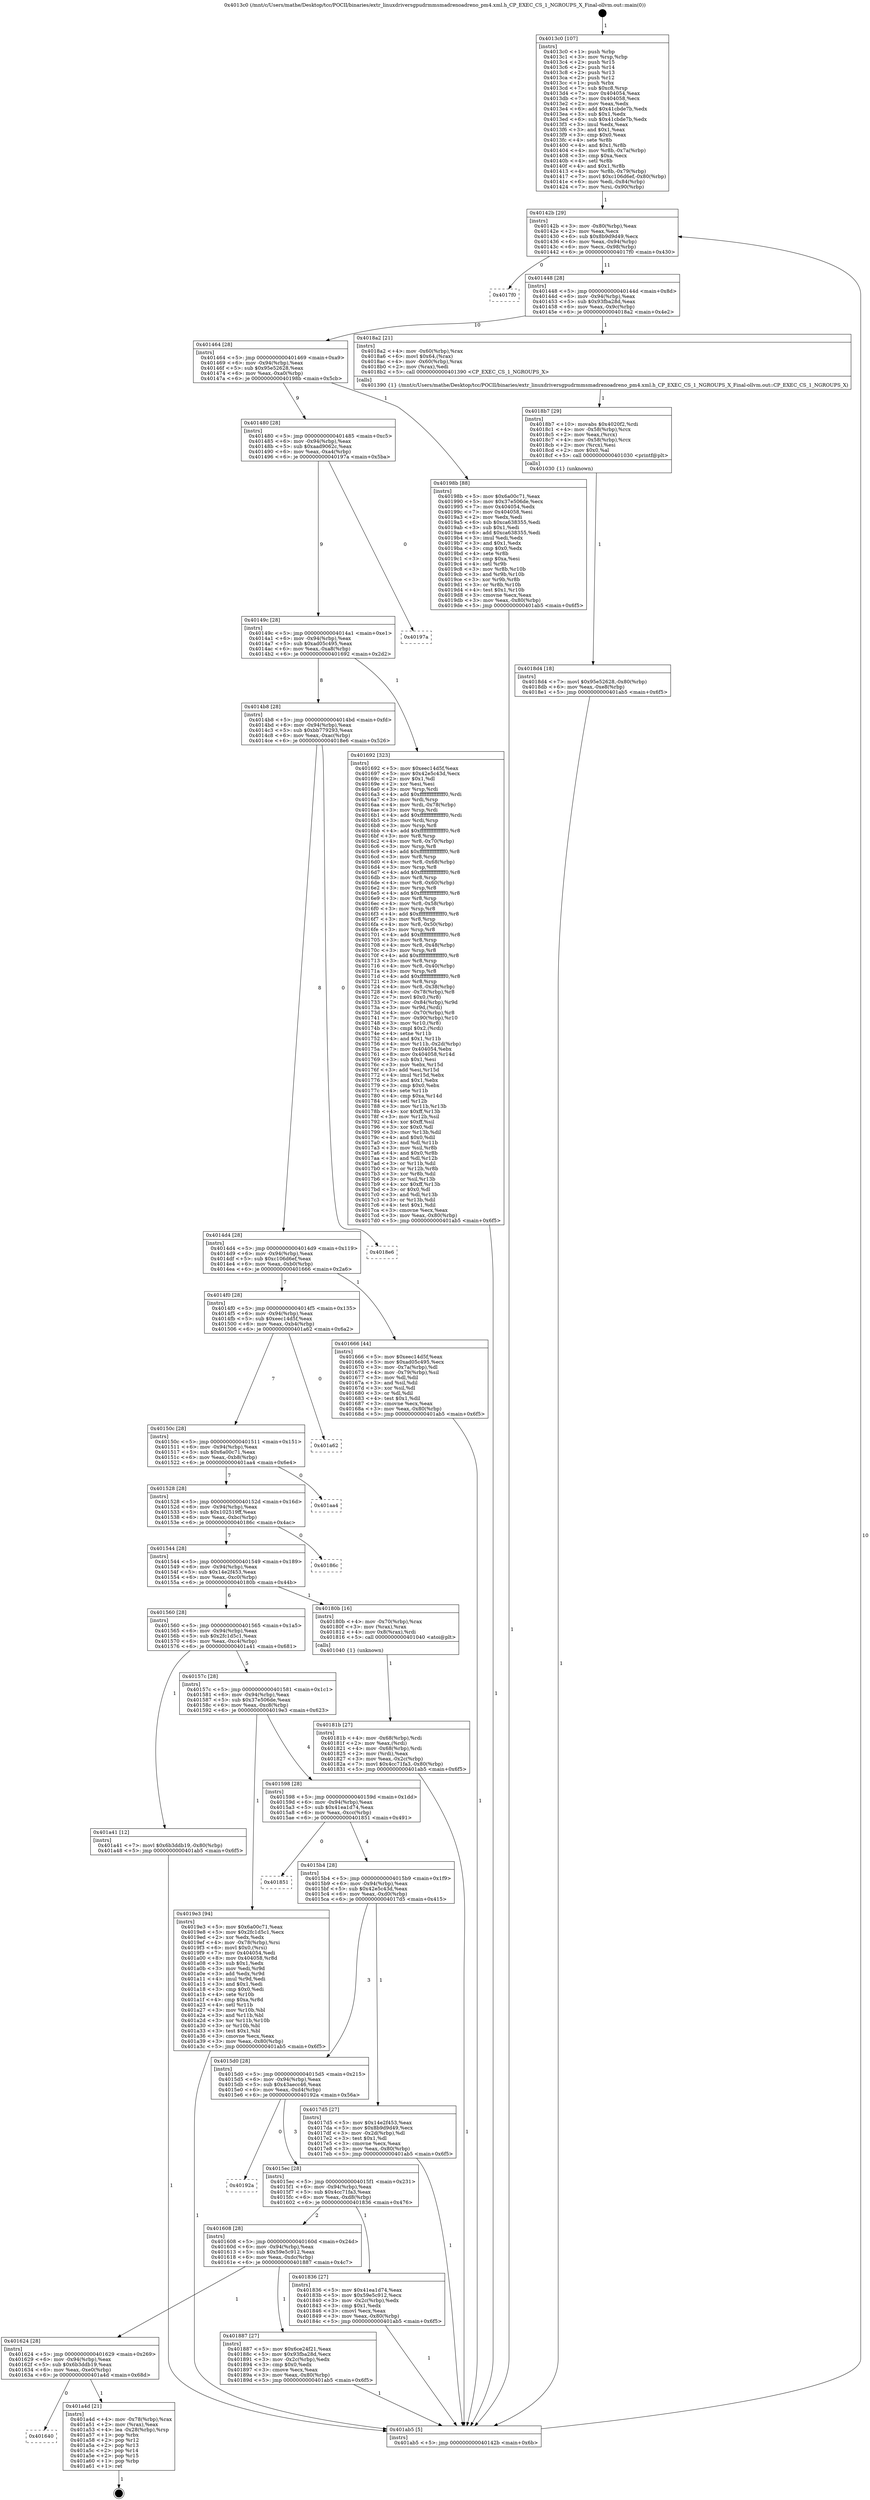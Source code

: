 digraph "0x4013c0" {
  label = "0x4013c0 (/mnt/c/Users/mathe/Desktop/tcc/POCII/binaries/extr_linuxdriversgpudrmmsmadrenoadreno_pm4.xml.h_CP_EXEC_CS_1_NGROUPS_X_Final-ollvm.out::main(0))"
  labelloc = "t"
  node[shape=record]

  Entry [label="",width=0.3,height=0.3,shape=circle,fillcolor=black,style=filled]
  "0x40142b" [label="{
     0x40142b [29]\l
     | [instrs]\l
     &nbsp;&nbsp;0x40142b \<+3\>: mov -0x80(%rbp),%eax\l
     &nbsp;&nbsp;0x40142e \<+2\>: mov %eax,%ecx\l
     &nbsp;&nbsp;0x401430 \<+6\>: sub $0x8b9d9d49,%ecx\l
     &nbsp;&nbsp;0x401436 \<+6\>: mov %eax,-0x94(%rbp)\l
     &nbsp;&nbsp;0x40143c \<+6\>: mov %ecx,-0x98(%rbp)\l
     &nbsp;&nbsp;0x401442 \<+6\>: je 00000000004017f0 \<main+0x430\>\l
  }"]
  "0x4017f0" [label="{
     0x4017f0\l
  }", style=dashed]
  "0x401448" [label="{
     0x401448 [28]\l
     | [instrs]\l
     &nbsp;&nbsp;0x401448 \<+5\>: jmp 000000000040144d \<main+0x8d\>\l
     &nbsp;&nbsp;0x40144d \<+6\>: mov -0x94(%rbp),%eax\l
     &nbsp;&nbsp;0x401453 \<+5\>: sub $0x93fba28d,%eax\l
     &nbsp;&nbsp;0x401458 \<+6\>: mov %eax,-0x9c(%rbp)\l
     &nbsp;&nbsp;0x40145e \<+6\>: je 00000000004018a2 \<main+0x4e2\>\l
  }"]
  Exit [label="",width=0.3,height=0.3,shape=circle,fillcolor=black,style=filled,peripheries=2]
  "0x4018a2" [label="{
     0x4018a2 [21]\l
     | [instrs]\l
     &nbsp;&nbsp;0x4018a2 \<+4\>: mov -0x60(%rbp),%rax\l
     &nbsp;&nbsp;0x4018a6 \<+6\>: movl $0x64,(%rax)\l
     &nbsp;&nbsp;0x4018ac \<+4\>: mov -0x60(%rbp),%rax\l
     &nbsp;&nbsp;0x4018b0 \<+2\>: mov (%rax),%edi\l
     &nbsp;&nbsp;0x4018b2 \<+5\>: call 0000000000401390 \<CP_EXEC_CS_1_NGROUPS_X\>\l
     | [calls]\l
     &nbsp;&nbsp;0x401390 \{1\} (/mnt/c/Users/mathe/Desktop/tcc/POCII/binaries/extr_linuxdriversgpudrmmsmadrenoadreno_pm4.xml.h_CP_EXEC_CS_1_NGROUPS_X_Final-ollvm.out::CP_EXEC_CS_1_NGROUPS_X)\l
  }"]
  "0x401464" [label="{
     0x401464 [28]\l
     | [instrs]\l
     &nbsp;&nbsp;0x401464 \<+5\>: jmp 0000000000401469 \<main+0xa9\>\l
     &nbsp;&nbsp;0x401469 \<+6\>: mov -0x94(%rbp),%eax\l
     &nbsp;&nbsp;0x40146f \<+5\>: sub $0x95e52628,%eax\l
     &nbsp;&nbsp;0x401474 \<+6\>: mov %eax,-0xa0(%rbp)\l
     &nbsp;&nbsp;0x40147a \<+6\>: je 000000000040198b \<main+0x5cb\>\l
  }"]
  "0x401640" [label="{
     0x401640\l
  }", style=dashed]
  "0x40198b" [label="{
     0x40198b [88]\l
     | [instrs]\l
     &nbsp;&nbsp;0x40198b \<+5\>: mov $0x6a00c71,%eax\l
     &nbsp;&nbsp;0x401990 \<+5\>: mov $0x37e506de,%ecx\l
     &nbsp;&nbsp;0x401995 \<+7\>: mov 0x404054,%edx\l
     &nbsp;&nbsp;0x40199c \<+7\>: mov 0x404058,%esi\l
     &nbsp;&nbsp;0x4019a3 \<+2\>: mov %edx,%edi\l
     &nbsp;&nbsp;0x4019a5 \<+6\>: sub $0xca638355,%edi\l
     &nbsp;&nbsp;0x4019ab \<+3\>: sub $0x1,%edi\l
     &nbsp;&nbsp;0x4019ae \<+6\>: add $0xca638355,%edi\l
     &nbsp;&nbsp;0x4019b4 \<+3\>: imul %edi,%edx\l
     &nbsp;&nbsp;0x4019b7 \<+3\>: and $0x1,%edx\l
     &nbsp;&nbsp;0x4019ba \<+3\>: cmp $0x0,%edx\l
     &nbsp;&nbsp;0x4019bd \<+4\>: sete %r8b\l
     &nbsp;&nbsp;0x4019c1 \<+3\>: cmp $0xa,%esi\l
     &nbsp;&nbsp;0x4019c4 \<+4\>: setl %r9b\l
     &nbsp;&nbsp;0x4019c8 \<+3\>: mov %r8b,%r10b\l
     &nbsp;&nbsp;0x4019cb \<+3\>: and %r9b,%r10b\l
     &nbsp;&nbsp;0x4019ce \<+3\>: xor %r9b,%r8b\l
     &nbsp;&nbsp;0x4019d1 \<+3\>: or %r8b,%r10b\l
     &nbsp;&nbsp;0x4019d4 \<+4\>: test $0x1,%r10b\l
     &nbsp;&nbsp;0x4019d8 \<+3\>: cmovne %ecx,%eax\l
     &nbsp;&nbsp;0x4019db \<+3\>: mov %eax,-0x80(%rbp)\l
     &nbsp;&nbsp;0x4019de \<+5\>: jmp 0000000000401ab5 \<main+0x6f5\>\l
  }"]
  "0x401480" [label="{
     0x401480 [28]\l
     | [instrs]\l
     &nbsp;&nbsp;0x401480 \<+5\>: jmp 0000000000401485 \<main+0xc5\>\l
     &nbsp;&nbsp;0x401485 \<+6\>: mov -0x94(%rbp),%eax\l
     &nbsp;&nbsp;0x40148b \<+5\>: sub $0xaad9062c,%eax\l
     &nbsp;&nbsp;0x401490 \<+6\>: mov %eax,-0xa4(%rbp)\l
     &nbsp;&nbsp;0x401496 \<+6\>: je 000000000040197a \<main+0x5ba\>\l
  }"]
  "0x401a4d" [label="{
     0x401a4d [21]\l
     | [instrs]\l
     &nbsp;&nbsp;0x401a4d \<+4\>: mov -0x78(%rbp),%rax\l
     &nbsp;&nbsp;0x401a51 \<+2\>: mov (%rax),%eax\l
     &nbsp;&nbsp;0x401a53 \<+4\>: lea -0x28(%rbp),%rsp\l
     &nbsp;&nbsp;0x401a57 \<+1\>: pop %rbx\l
     &nbsp;&nbsp;0x401a58 \<+2\>: pop %r12\l
     &nbsp;&nbsp;0x401a5a \<+2\>: pop %r13\l
     &nbsp;&nbsp;0x401a5c \<+2\>: pop %r14\l
     &nbsp;&nbsp;0x401a5e \<+2\>: pop %r15\l
     &nbsp;&nbsp;0x401a60 \<+1\>: pop %rbp\l
     &nbsp;&nbsp;0x401a61 \<+1\>: ret\l
  }"]
  "0x40197a" [label="{
     0x40197a\l
  }", style=dashed]
  "0x40149c" [label="{
     0x40149c [28]\l
     | [instrs]\l
     &nbsp;&nbsp;0x40149c \<+5\>: jmp 00000000004014a1 \<main+0xe1\>\l
     &nbsp;&nbsp;0x4014a1 \<+6\>: mov -0x94(%rbp),%eax\l
     &nbsp;&nbsp;0x4014a7 \<+5\>: sub $0xad05c495,%eax\l
     &nbsp;&nbsp;0x4014ac \<+6\>: mov %eax,-0xa8(%rbp)\l
     &nbsp;&nbsp;0x4014b2 \<+6\>: je 0000000000401692 \<main+0x2d2\>\l
  }"]
  "0x4018d4" [label="{
     0x4018d4 [18]\l
     | [instrs]\l
     &nbsp;&nbsp;0x4018d4 \<+7\>: movl $0x95e52628,-0x80(%rbp)\l
     &nbsp;&nbsp;0x4018db \<+6\>: mov %eax,-0xe8(%rbp)\l
     &nbsp;&nbsp;0x4018e1 \<+5\>: jmp 0000000000401ab5 \<main+0x6f5\>\l
  }"]
  "0x401692" [label="{
     0x401692 [323]\l
     | [instrs]\l
     &nbsp;&nbsp;0x401692 \<+5\>: mov $0xeec14d5f,%eax\l
     &nbsp;&nbsp;0x401697 \<+5\>: mov $0x42e5c43d,%ecx\l
     &nbsp;&nbsp;0x40169c \<+2\>: mov $0x1,%dl\l
     &nbsp;&nbsp;0x40169e \<+2\>: xor %esi,%esi\l
     &nbsp;&nbsp;0x4016a0 \<+3\>: mov %rsp,%rdi\l
     &nbsp;&nbsp;0x4016a3 \<+4\>: add $0xfffffffffffffff0,%rdi\l
     &nbsp;&nbsp;0x4016a7 \<+3\>: mov %rdi,%rsp\l
     &nbsp;&nbsp;0x4016aa \<+4\>: mov %rdi,-0x78(%rbp)\l
     &nbsp;&nbsp;0x4016ae \<+3\>: mov %rsp,%rdi\l
     &nbsp;&nbsp;0x4016b1 \<+4\>: add $0xfffffffffffffff0,%rdi\l
     &nbsp;&nbsp;0x4016b5 \<+3\>: mov %rdi,%rsp\l
     &nbsp;&nbsp;0x4016b8 \<+3\>: mov %rsp,%r8\l
     &nbsp;&nbsp;0x4016bb \<+4\>: add $0xfffffffffffffff0,%r8\l
     &nbsp;&nbsp;0x4016bf \<+3\>: mov %r8,%rsp\l
     &nbsp;&nbsp;0x4016c2 \<+4\>: mov %r8,-0x70(%rbp)\l
     &nbsp;&nbsp;0x4016c6 \<+3\>: mov %rsp,%r8\l
     &nbsp;&nbsp;0x4016c9 \<+4\>: add $0xfffffffffffffff0,%r8\l
     &nbsp;&nbsp;0x4016cd \<+3\>: mov %r8,%rsp\l
     &nbsp;&nbsp;0x4016d0 \<+4\>: mov %r8,-0x68(%rbp)\l
     &nbsp;&nbsp;0x4016d4 \<+3\>: mov %rsp,%r8\l
     &nbsp;&nbsp;0x4016d7 \<+4\>: add $0xfffffffffffffff0,%r8\l
     &nbsp;&nbsp;0x4016db \<+3\>: mov %r8,%rsp\l
     &nbsp;&nbsp;0x4016de \<+4\>: mov %r8,-0x60(%rbp)\l
     &nbsp;&nbsp;0x4016e2 \<+3\>: mov %rsp,%r8\l
     &nbsp;&nbsp;0x4016e5 \<+4\>: add $0xfffffffffffffff0,%r8\l
     &nbsp;&nbsp;0x4016e9 \<+3\>: mov %r8,%rsp\l
     &nbsp;&nbsp;0x4016ec \<+4\>: mov %r8,-0x58(%rbp)\l
     &nbsp;&nbsp;0x4016f0 \<+3\>: mov %rsp,%r8\l
     &nbsp;&nbsp;0x4016f3 \<+4\>: add $0xfffffffffffffff0,%r8\l
     &nbsp;&nbsp;0x4016f7 \<+3\>: mov %r8,%rsp\l
     &nbsp;&nbsp;0x4016fa \<+4\>: mov %r8,-0x50(%rbp)\l
     &nbsp;&nbsp;0x4016fe \<+3\>: mov %rsp,%r8\l
     &nbsp;&nbsp;0x401701 \<+4\>: add $0xfffffffffffffff0,%r8\l
     &nbsp;&nbsp;0x401705 \<+3\>: mov %r8,%rsp\l
     &nbsp;&nbsp;0x401708 \<+4\>: mov %r8,-0x48(%rbp)\l
     &nbsp;&nbsp;0x40170c \<+3\>: mov %rsp,%r8\l
     &nbsp;&nbsp;0x40170f \<+4\>: add $0xfffffffffffffff0,%r8\l
     &nbsp;&nbsp;0x401713 \<+3\>: mov %r8,%rsp\l
     &nbsp;&nbsp;0x401716 \<+4\>: mov %r8,-0x40(%rbp)\l
     &nbsp;&nbsp;0x40171a \<+3\>: mov %rsp,%r8\l
     &nbsp;&nbsp;0x40171d \<+4\>: add $0xfffffffffffffff0,%r8\l
     &nbsp;&nbsp;0x401721 \<+3\>: mov %r8,%rsp\l
     &nbsp;&nbsp;0x401724 \<+4\>: mov %r8,-0x38(%rbp)\l
     &nbsp;&nbsp;0x401728 \<+4\>: mov -0x78(%rbp),%r8\l
     &nbsp;&nbsp;0x40172c \<+7\>: movl $0x0,(%r8)\l
     &nbsp;&nbsp;0x401733 \<+7\>: mov -0x84(%rbp),%r9d\l
     &nbsp;&nbsp;0x40173a \<+3\>: mov %r9d,(%rdi)\l
     &nbsp;&nbsp;0x40173d \<+4\>: mov -0x70(%rbp),%r8\l
     &nbsp;&nbsp;0x401741 \<+7\>: mov -0x90(%rbp),%r10\l
     &nbsp;&nbsp;0x401748 \<+3\>: mov %r10,(%r8)\l
     &nbsp;&nbsp;0x40174b \<+3\>: cmpl $0x2,(%rdi)\l
     &nbsp;&nbsp;0x40174e \<+4\>: setne %r11b\l
     &nbsp;&nbsp;0x401752 \<+4\>: and $0x1,%r11b\l
     &nbsp;&nbsp;0x401756 \<+4\>: mov %r11b,-0x2d(%rbp)\l
     &nbsp;&nbsp;0x40175a \<+7\>: mov 0x404054,%ebx\l
     &nbsp;&nbsp;0x401761 \<+8\>: mov 0x404058,%r14d\l
     &nbsp;&nbsp;0x401769 \<+3\>: sub $0x1,%esi\l
     &nbsp;&nbsp;0x40176c \<+3\>: mov %ebx,%r15d\l
     &nbsp;&nbsp;0x40176f \<+3\>: add %esi,%r15d\l
     &nbsp;&nbsp;0x401772 \<+4\>: imul %r15d,%ebx\l
     &nbsp;&nbsp;0x401776 \<+3\>: and $0x1,%ebx\l
     &nbsp;&nbsp;0x401779 \<+3\>: cmp $0x0,%ebx\l
     &nbsp;&nbsp;0x40177c \<+4\>: sete %r11b\l
     &nbsp;&nbsp;0x401780 \<+4\>: cmp $0xa,%r14d\l
     &nbsp;&nbsp;0x401784 \<+4\>: setl %r12b\l
     &nbsp;&nbsp;0x401788 \<+3\>: mov %r11b,%r13b\l
     &nbsp;&nbsp;0x40178b \<+4\>: xor $0xff,%r13b\l
     &nbsp;&nbsp;0x40178f \<+3\>: mov %r12b,%sil\l
     &nbsp;&nbsp;0x401792 \<+4\>: xor $0xff,%sil\l
     &nbsp;&nbsp;0x401796 \<+3\>: xor $0x0,%dl\l
     &nbsp;&nbsp;0x401799 \<+3\>: mov %r13b,%dil\l
     &nbsp;&nbsp;0x40179c \<+4\>: and $0x0,%dil\l
     &nbsp;&nbsp;0x4017a0 \<+3\>: and %dl,%r11b\l
     &nbsp;&nbsp;0x4017a3 \<+3\>: mov %sil,%r8b\l
     &nbsp;&nbsp;0x4017a6 \<+4\>: and $0x0,%r8b\l
     &nbsp;&nbsp;0x4017aa \<+3\>: and %dl,%r12b\l
     &nbsp;&nbsp;0x4017ad \<+3\>: or %r11b,%dil\l
     &nbsp;&nbsp;0x4017b0 \<+3\>: or %r12b,%r8b\l
     &nbsp;&nbsp;0x4017b3 \<+3\>: xor %r8b,%dil\l
     &nbsp;&nbsp;0x4017b6 \<+3\>: or %sil,%r13b\l
     &nbsp;&nbsp;0x4017b9 \<+4\>: xor $0xff,%r13b\l
     &nbsp;&nbsp;0x4017bd \<+3\>: or $0x0,%dl\l
     &nbsp;&nbsp;0x4017c0 \<+3\>: and %dl,%r13b\l
     &nbsp;&nbsp;0x4017c3 \<+3\>: or %r13b,%dil\l
     &nbsp;&nbsp;0x4017c6 \<+4\>: test $0x1,%dil\l
     &nbsp;&nbsp;0x4017ca \<+3\>: cmovne %ecx,%eax\l
     &nbsp;&nbsp;0x4017cd \<+3\>: mov %eax,-0x80(%rbp)\l
     &nbsp;&nbsp;0x4017d0 \<+5\>: jmp 0000000000401ab5 \<main+0x6f5\>\l
  }"]
  "0x4014b8" [label="{
     0x4014b8 [28]\l
     | [instrs]\l
     &nbsp;&nbsp;0x4014b8 \<+5\>: jmp 00000000004014bd \<main+0xfd\>\l
     &nbsp;&nbsp;0x4014bd \<+6\>: mov -0x94(%rbp),%eax\l
     &nbsp;&nbsp;0x4014c3 \<+5\>: sub $0xbb779293,%eax\l
     &nbsp;&nbsp;0x4014c8 \<+6\>: mov %eax,-0xac(%rbp)\l
     &nbsp;&nbsp;0x4014ce \<+6\>: je 00000000004018e6 \<main+0x526\>\l
  }"]
  "0x4018b7" [label="{
     0x4018b7 [29]\l
     | [instrs]\l
     &nbsp;&nbsp;0x4018b7 \<+10\>: movabs $0x4020f2,%rdi\l
     &nbsp;&nbsp;0x4018c1 \<+4\>: mov -0x58(%rbp),%rcx\l
     &nbsp;&nbsp;0x4018c5 \<+2\>: mov %eax,(%rcx)\l
     &nbsp;&nbsp;0x4018c7 \<+4\>: mov -0x58(%rbp),%rcx\l
     &nbsp;&nbsp;0x4018cb \<+2\>: mov (%rcx),%esi\l
     &nbsp;&nbsp;0x4018cd \<+2\>: mov $0x0,%al\l
     &nbsp;&nbsp;0x4018cf \<+5\>: call 0000000000401030 \<printf@plt\>\l
     | [calls]\l
     &nbsp;&nbsp;0x401030 \{1\} (unknown)\l
  }"]
  "0x4018e6" [label="{
     0x4018e6\l
  }", style=dashed]
  "0x4014d4" [label="{
     0x4014d4 [28]\l
     | [instrs]\l
     &nbsp;&nbsp;0x4014d4 \<+5\>: jmp 00000000004014d9 \<main+0x119\>\l
     &nbsp;&nbsp;0x4014d9 \<+6\>: mov -0x94(%rbp),%eax\l
     &nbsp;&nbsp;0x4014df \<+5\>: sub $0xc106d6ef,%eax\l
     &nbsp;&nbsp;0x4014e4 \<+6\>: mov %eax,-0xb0(%rbp)\l
     &nbsp;&nbsp;0x4014ea \<+6\>: je 0000000000401666 \<main+0x2a6\>\l
  }"]
  "0x401624" [label="{
     0x401624 [28]\l
     | [instrs]\l
     &nbsp;&nbsp;0x401624 \<+5\>: jmp 0000000000401629 \<main+0x269\>\l
     &nbsp;&nbsp;0x401629 \<+6\>: mov -0x94(%rbp),%eax\l
     &nbsp;&nbsp;0x40162f \<+5\>: sub $0x6b3ddb19,%eax\l
     &nbsp;&nbsp;0x401634 \<+6\>: mov %eax,-0xe0(%rbp)\l
     &nbsp;&nbsp;0x40163a \<+6\>: je 0000000000401a4d \<main+0x68d\>\l
  }"]
  "0x401666" [label="{
     0x401666 [44]\l
     | [instrs]\l
     &nbsp;&nbsp;0x401666 \<+5\>: mov $0xeec14d5f,%eax\l
     &nbsp;&nbsp;0x40166b \<+5\>: mov $0xad05c495,%ecx\l
     &nbsp;&nbsp;0x401670 \<+3\>: mov -0x7a(%rbp),%dl\l
     &nbsp;&nbsp;0x401673 \<+4\>: mov -0x79(%rbp),%sil\l
     &nbsp;&nbsp;0x401677 \<+3\>: mov %dl,%dil\l
     &nbsp;&nbsp;0x40167a \<+3\>: and %sil,%dil\l
     &nbsp;&nbsp;0x40167d \<+3\>: xor %sil,%dl\l
     &nbsp;&nbsp;0x401680 \<+3\>: or %dl,%dil\l
     &nbsp;&nbsp;0x401683 \<+4\>: test $0x1,%dil\l
     &nbsp;&nbsp;0x401687 \<+3\>: cmovne %ecx,%eax\l
     &nbsp;&nbsp;0x40168a \<+3\>: mov %eax,-0x80(%rbp)\l
     &nbsp;&nbsp;0x40168d \<+5\>: jmp 0000000000401ab5 \<main+0x6f5\>\l
  }"]
  "0x4014f0" [label="{
     0x4014f0 [28]\l
     | [instrs]\l
     &nbsp;&nbsp;0x4014f0 \<+5\>: jmp 00000000004014f5 \<main+0x135\>\l
     &nbsp;&nbsp;0x4014f5 \<+6\>: mov -0x94(%rbp),%eax\l
     &nbsp;&nbsp;0x4014fb \<+5\>: sub $0xeec14d5f,%eax\l
     &nbsp;&nbsp;0x401500 \<+6\>: mov %eax,-0xb4(%rbp)\l
     &nbsp;&nbsp;0x401506 \<+6\>: je 0000000000401a62 \<main+0x6a2\>\l
  }"]
  "0x401ab5" [label="{
     0x401ab5 [5]\l
     | [instrs]\l
     &nbsp;&nbsp;0x401ab5 \<+5\>: jmp 000000000040142b \<main+0x6b\>\l
  }"]
  "0x4013c0" [label="{
     0x4013c0 [107]\l
     | [instrs]\l
     &nbsp;&nbsp;0x4013c0 \<+1\>: push %rbp\l
     &nbsp;&nbsp;0x4013c1 \<+3\>: mov %rsp,%rbp\l
     &nbsp;&nbsp;0x4013c4 \<+2\>: push %r15\l
     &nbsp;&nbsp;0x4013c6 \<+2\>: push %r14\l
     &nbsp;&nbsp;0x4013c8 \<+2\>: push %r13\l
     &nbsp;&nbsp;0x4013ca \<+2\>: push %r12\l
     &nbsp;&nbsp;0x4013cc \<+1\>: push %rbx\l
     &nbsp;&nbsp;0x4013cd \<+7\>: sub $0xc8,%rsp\l
     &nbsp;&nbsp;0x4013d4 \<+7\>: mov 0x404054,%eax\l
     &nbsp;&nbsp;0x4013db \<+7\>: mov 0x404058,%ecx\l
     &nbsp;&nbsp;0x4013e2 \<+2\>: mov %eax,%edx\l
     &nbsp;&nbsp;0x4013e4 \<+6\>: add $0x41cbde7b,%edx\l
     &nbsp;&nbsp;0x4013ea \<+3\>: sub $0x1,%edx\l
     &nbsp;&nbsp;0x4013ed \<+6\>: sub $0x41cbde7b,%edx\l
     &nbsp;&nbsp;0x4013f3 \<+3\>: imul %edx,%eax\l
     &nbsp;&nbsp;0x4013f6 \<+3\>: and $0x1,%eax\l
     &nbsp;&nbsp;0x4013f9 \<+3\>: cmp $0x0,%eax\l
     &nbsp;&nbsp;0x4013fc \<+4\>: sete %r8b\l
     &nbsp;&nbsp;0x401400 \<+4\>: and $0x1,%r8b\l
     &nbsp;&nbsp;0x401404 \<+4\>: mov %r8b,-0x7a(%rbp)\l
     &nbsp;&nbsp;0x401408 \<+3\>: cmp $0xa,%ecx\l
     &nbsp;&nbsp;0x40140b \<+4\>: setl %r8b\l
     &nbsp;&nbsp;0x40140f \<+4\>: and $0x1,%r8b\l
     &nbsp;&nbsp;0x401413 \<+4\>: mov %r8b,-0x79(%rbp)\l
     &nbsp;&nbsp;0x401417 \<+7\>: movl $0xc106d6ef,-0x80(%rbp)\l
     &nbsp;&nbsp;0x40141e \<+6\>: mov %edi,-0x84(%rbp)\l
     &nbsp;&nbsp;0x401424 \<+7\>: mov %rsi,-0x90(%rbp)\l
  }"]
  "0x401887" [label="{
     0x401887 [27]\l
     | [instrs]\l
     &nbsp;&nbsp;0x401887 \<+5\>: mov $0x6ce24f21,%eax\l
     &nbsp;&nbsp;0x40188c \<+5\>: mov $0x93fba28d,%ecx\l
     &nbsp;&nbsp;0x401891 \<+3\>: mov -0x2c(%rbp),%edx\l
     &nbsp;&nbsp;0x401894 \<+3\>: cmp $0x0,%edx\l
     &nbsp;&nbsp;0x401897 \<+3\>: cmove %ecx,%eax\l
     &nbsp;&nbsp;0x40189a \<+3\>: mov %eax,-0x80(%rbp)\l
     &nbsp;&nbsp;0x40189d \<+5\>: jmp 0000000000401ab5 \<main+0x6f5\>\l
  }"]
  "0x401608" [label="{
     0x401608 [28]\l
     | [instrs]\l
     &nbsp;&nbsp;0x401608 \<+5\>: jmp 000000000040160d \<main+0x24d\>\l
     &nbsp;&nbsp;0x40160d \<+6\>: mov -0x94(%rbp),%eax\l
     &nbsp;&nbsp;0x401613 \<+5\>: sub $0x59e5c912,%eax\l
     &nbsp;&nbsp;0x401618 \<+6\>: mov %eax,-0xdc(%rbp)\l
     &nbsp;&nbsp;0x40161e \<+6\>: je 0000000000401887 \<main+0x4c7\>\l
  }"]
  "0x401a62" [label="{
     0x401a62\l
  }", style=dashed]
  "0x40150c" [label="{
     0x40150c [28]\l
     | [instrs]\l
     &nbsp;&nbsp;0x40150c \<+5\>: jmp 0000000000401511 \<main+0x151\>\l
     &nbsp;&nbsp;0x401511 \<+6\>: mov -0x94(%rbp),%eax\l
     &nbsp;&nbsp;0x401517 \<+5\>: sub $0x6a00c71,%eax\l
     &nbsp;&nbsp;0x40151c \<+6\>: mov %eax,-0xb8(%rbp)\l
     &nbsp;&nbsp;0x401522 \<+6\>: je 0000000000401aa4 \<main+0x6e4\>\l
  }"]
  "0x401836" [label="{
     0x401836 [27]\l
     | [instrs]\l
     &nbsp;&nbsp;0x401836 \<+5\>: mov $0x41ea1d74,%eax\l
     &nbsp;&nbsp;0x40183b \<+5\>: mov $0x59e5c912,%ecx\l
     &nbsp;&nbsp;0x401840 \<+3\>: mov -0x2c(%rbp),%edx\l
     &nbsp;&nbsp;0x401843 \<+3\>: cmp $0x1,%edx\l
     &nbsp;&nbsp;0x401846 \<+3\>: cmovl %ecx,%eax\l
     &nbsp;&nbsp;0x401849 \<+3\>: mov %eax,-0x80(%rbp)\l
     &nbsp;&nbsp;0x40184c \<+5\>: jmp 0000000000401ab5 \<main+0x6f5\>\l
  }"]
  "0x401aa4" [label="{
     0x401aa4\l
  }", style=dashed]
  "0x401528" [label="{
     0x401528 [28]\l
     | [instrs]\l
     &nbsp;&nbsp;0x401528 \<+5\>: jmp 000000000040152d \<main+0x16d\>\l
     &nbsp;&nbsp;0x40152d \<+6\>: mov -0x94(%rbp),%eax\l
     &nbsp;&nbsp;0x401533 \<+5\>: sub $0x102519ff,%eax\l
     &nbsp;&nbsp;0x401538 \<+6\>: mov %eax,-0xbc(%rbp)\l
     &nbsp;&nbsp;0x40153e \<+6\>: je 000000000040186c \<main+0x4ac\>\l
  }"]
  "0x4015ec" [label="{
     0x4015ec [28]\l
     | [instrs]\l
     &nbsp;&nbsp;0x4015ec \<+5\>: jmp 00000000004015f1 \<main+0x231\>\l
     &nbsp;&nbsp;0x4015f1 \<+6\>: mov -0x94(%rbp),%eax\l
     &nbsp;&nbsp;0x4015f7 \<+5\>: sub $0x4cc71fa3,%eax\l
     &nbsp;&nbsp;0x4015fc \<+6\>: mov %eax,-0xd8(%rbp)\l
     &nbsp;&nbsp;0x401602 \<+6\>: je 0000000000401836 \<main+0x476\>\l
  }"]
  "0x40186c" [label="{
     0x40186c\l
  }", style=dashed]
  "0x401544" [label="{
     0x401544 [28]\l
     | [instrs]\l
     &nbsp;&nbsp;0x401544 \<+5\>: jmp 0000000000401549 \<main+0x189\>\l
     &nbsp;&nbsp;0x401549 \<+6\>: mov -0x94(%rbp),%eax\l
     &nbsp;&nbsp;0x40154f \<+5\>: sub $0x14e2f453,%eax\l
     &nbsp;&nbsp;0x401554 \<+6\>: mov %eax,-0xc0(%rbp)\l
     &nbsp;&nbsp;0x40155a \<+6\>: je 000000000040180b \<main+0x44b\>\l
  }"]
  "0x40192a" [label="{
     0x40192a\l
  }", style=dashed]
  "0x40180b" [label="{
     0x40180b [16]\l
     | [instrs]\l
     &nbsp;&nbsp;0x40180b \<+4\>: mov -0x70(%rbp),%rax\l
     &nbsp;&nbsp;0x40180f \<+3\>: mov (%rax),%rax\l
     &nbsp;&nbsp;0x401812 \<+4\>: mov 0x8(%rax),%rdi\l
     &nbsp;&nbsp;0x401816 \<+5\>: call 0000000000401040 \<atoi@plt\>\l
     | [calls]\l
     &nbsp;&nbsp;0x401040 \{1\} (unknown)\l
  }"]
  "0x401560" [label="{
     0x401560 [28]\l
     | [instrs]\l
     &nbsp;&nbsp;0x401560 \<+5\>: jmp 0000000000401565 \<main+0x1a5\>\l
     &nbsp;&nbsp;0x401565 \<+6\>: mov -0x94(%rbp),%eax\l
     &nbsp;&nbsp;0x40156b \<+5\>: sub $0x2fc1d5c1,%eax\l
     &nbsp;&nbsp;0x401570 \<+6\>: mov %eax,-0xc4(%rbp)\l
     &nbsp;&nbsp;0x401576 \<+6\>: je 0000000000401a41 \<main+0x681\>\l
  }"]
  "0x40181b" [label="{
     0x40181b [27]\l
     | [instrs]\l
     &nbsp;&nbsp;0x40181b \<+4\>: mov -0x68(%rbp),%rdi\l
     &nbsp;&nbsp;0x40181f \<+2\>: mov %eax,(%rdi)\l
     &nbsp;&nbsp;0x401821 \<+4\>: mov -0x68(%rbp),%rdi\l
     &nbsp;&nbsp;0x401825 \<+2\>: mov (%rdi),%eax\l
     &nbsp;&nbsp;0x401827 \<+3\>: mov %eax,-0x2c(%rbp)\l
     &nbsp;&nbsp;0x40182a \<+7\>: movl $0x4cc71fa3,-0x80(%rbp)\l
     &nbsp;&nbsp;0x401831 \<+5\>: jmp 0000000000401ab5 \<main+0x6f5\>\l
  }"]
  "0x401a41" [label="{
     0x401a41 [12]\l
     | [instrs]\l
     &nbsp;&nbsp;0x401a41 \<+7\>: movl $0x6b3ddb19,-0x80(%rbp)\l
     &nbsp;&nbsp;0x401a48 \<+5\>: jmp 0000000000401ab5 \<main+0x6f5\>\l
  }"]
  "0x40157c" [label="{
     0x40157c [28]\l
     | [instrs]\l
     &nbsp;&nbsp;0x40157c \<+5\>: jmp 0000000000401581 \<main+0x1c1\>\l
     &nbsp;&nbsp;0x401581 \<+6\>: mov -0x94(%rbp),%eax\l
     &nbsp;&nbsp;0x401587 \<+5\>: sub $0x37e506de,%eax\l
     &nbsp;&nbsp;0x40158c \<+6\>: mov %eax,-0xc8(%rbp)\l
     &nbsp;&nbsp;0x401592 \<+6\>: je 00000000004019e3 \<main+0x623\>\l
  }"]
  "0x4015d0" [label="{
     0x4015d0 [28]\l
     | [instrs]\l
     &nbsp;&nbsp;0x4015d0 \<+5\>: jmp 00000000004015d5 \<main+0x215\>\l
     &nbsp;&nbsp;0x4015d5 \<+6\>: mov -0x94(%rbp),%eax\l
     &nbsp;&nbsp;0x4015db \<+5\>: sub $0x43aecc46,%eax\l
     &nbsp;&nbsp;0x4015e0 \<+6\>: mov %eax,-0xd4(%rbp)\l
     &nbsp;&nbsp;0x4015e6 \<+6\>: je 000000000040192a \<main+0x56a\>\l
  }"]
  "0x4019e3" [label="{
     0x4019e3 [94]\l
     | [instrs]\l
     &nbsp;&nbsp;0x4019e3 \<+5\>: mov $0x6a00c71,%eax\l
     &nbsp;&nbsp;0x4019e8 \<+5\>: mov $0x2fc1d5c1,%ecx\l
     &nbsp;&nbsp;0x4019ed \<+2\>: xor %edx,%edx\l
     &nbsp;&nbsp;0x4019ef \<+4\>: mov -0x78(%rbp),%rsi\l
     &nbsp;&nbsp;0x4019f3 \<+6\>: movl $0x0,(%rsi)\l
     &nbsp;&nbsp;0x4019f9 \<+7\>: mov 0x404054,%edi\l
     &nbsp;&nbsp;0x401a00 \<+8\>: mov 0x404058,%r8d\l
     &nbsp;&nbsp;0x401a08 \<+3\>: sub $0x1,%edx\l
     &nbsp;&nbsp;0x401a0b \<+3\>: mov %edi,%r9d\l
     &nbsp;&nbsp;0x401a0e \<+3\>: add %edx,%r9d\l
     &nbsp;&nbsp;0x401a11 \<+4\>: imul %r9d,%edi\l
     &nbsp;&nbsp;0x401a15 \<+3\>: and $0x1,%edi\l
     &nbsp;&nbsp;0x401a18 \<+3\>: cmp $0x0,%edi\l
     &nbsp;&nbsp;0x401a1b \<+4\>: sete %r10b\l
     &nbsp;&nbsp;0x401a1f \<+4\>: cmp $0xa,%r8d\l
     &nbsp;&nbsp;0x401a23 \<+4\>: setl %r11b\l
     &nbsp;&nbsp;0x401a27 \<+3\>: mov %r10b,%bl\l
     &nbsp;&nbsp;0x401a2a \<+3\>: and %r11b,%bl\l
     &nbsp;&nbsp;0x401a2d \<+3\>: xor %r11b,%r10b\l
     &nbsp;&nbsp;0x401a30 \<+3\>: or %r10b,%bl\l
     &nbsp;&nbsp;0x401a33 \<+3\>: test $0x1,%bl\l
     &nbsp;&nbsp;0x401a36 \<+3\>: cmovne %ecx,%eax\l
     &nbsp;&nbsp;0x401a39 \<+3\>: mov %eax,-0x80(%rbp)\l
     &nbsp;&nbsp;0x401a3c \<+5\>: jmp 0000000000401ab5 \<main+0x6f5\>\l
  }"]
  "0x401598" [label="{
     0x401598 [28]\l
     | [instrs]\l
     &nbsp;&nbsp;0x401598 \<+5\>: jmp 000000000040159d \<main+0x1dd\>\l
     &nbsp;&nbsp;0x40159d \<+6\>: mov -0x94(%rbp),%eax\l
     &nbsp;&nbsp;0x4015a3 \<+5\>: sub $0x41ea1d74,%eax\l
     &nbsp;&nbsp;0x4015a8 \<+6\>: mov %eax,-0xcc(%rbp)\l
     &nbsp;&nbsp;0x4015ae \<+6\>: je 0000000000401851 \<main+0x491\>\l
  }"]
  "0x4017d5" [label="{
     0x4017d5 [27]\l
     | [instrs]\l
     &nbsp;&nbsp;0x4017d5 \<+5\>: mov $0x14e2f453,%eax\l
     &nbsp;&nbsp;0x4017da \<+5\>: mov $0x8b9d9d49,%ecx\l
     &nbsp;&nbsp;0x4017df \<+3\>: mov -0x2d(%rbp),%dl\l
     &nbsp;&nbsp;0x4017e2 \<+3\>: test $0x1,%dl\l
     &nbsp;&nbsp;0x4017e5 \<+3\>: cmovne %ecx,%eax\l
     &nbsp;&nbsp;0x4017e8 \<+3\>: mov %eax,-0x80(%rbp)\l
     &nbsp;&nbsp;0x4017eb \<+5\>: jmp 0000000000401ab5 \<main+0x6f5\>\l
  }"]
  "0x401851" [label="{
     0x401851\l
  }", style=dashed]
  "0x4015b4" [label="{
     0x4015b4 [28]\l
     | [instrs]\l
     &nbsp;&nbsp;0x4015b4 \<+5\>: jmp 00000000004015b9 \<main+0x1f9\>\l
     &nbsp;&nbsp;0x4015b9 \<+6\>: mov -0x94(%rbp),%eax\l
     &nbsp;&nbsp;0x4015bf \<+5\>: sub $0x42e5c43d,%eax\l
     &nbsp;&nbsp;0x4015c4 \<+6\>: mov %eax,-0xd0(%rbp)\l
     &nbsp;&nbsp;0x4015ca \<+6\>: je 00000000004017d5 \<main+0x415\>\l
  }"]
  Entry -> "0x4013c0" [label=" 1"]
  "0x40142b" -> "0x4017f0" [label=" 0"]
  "0x40142b" -> "0x401448" [label=" 11"]
  "0x401a4d" -> Exit [label=" 1"]
  "0x401448" -> "0x4018a2" [label=" 1"]
  "0x401448" -> "0x401464" [label=" 10"]
  "0x401624" -> "0x401640" [label=" 0"]
  "0x401464" -> "0x40198b" [label=" 1"]
  "0x401464" -> "0x401480" [label=" 9"]
  "0x401624" -> "0x401a4d" [label=" 1"]
  "0x401480" -> "0x40197a" [label=" 0"]
  "0x401480" -> "0x40149c" [label=" 9"]
  "0x401a41" -> "0x401ab5" [label=" 1"]
  "0x40149c" -> "0x401692" [label=" 1"]
  "0x40149c" -> "0x4014b8" [label=" 8"]
  "0x4019e3" -> "0x401ab5" [label=" 1"]
  "0x4014b8" -> "0x4018e6" [label=" 0"]
  "0x4014b8" -> "0x4014d4" [label=" 8"]
  "0x40198b" -> "0x401ab5" [label=" 1"]
  "0x4014d4" -> "0x401666" [label=" 1"]
  "0x4014d4" -> "0x4014f0" [label=" 7"]
  "0x401666" -> "0x401ab5" [label=" 1"]
  "0x4013c0" -> "0x40142b" [label=" 1"]
  "0x401ab5" -> "0x40142b" [label=" 10"]
  "0x4018d4" -> "0x401ab5" [label=" 1"]
  "0x401692" -> "0x401ab5" [label=" 1"]
  "0x4018b7" -> "0x4018d4" [label=" 1"]
  "0x4014f0" -> "0x401a62" [label=" 0"]
  "0x4014f0" -> "0x40150c" [label=" 7"]
  "0x401887" -> "0x401ab5" [label=" 1"]
  "0x40150c" -> "0x401aa4" [label=" 0"]
  "0x40150c" -> "0x401528" [label=" 7"]
  "0x401608" -> "0x401624" [label=" 1"]
  "0x401528" -> "0x40186c" [label=" 0"]
  "0x401528" -> "0x401544" [label=" 7"]
  "0x4018a2" -> "0x4018b7" [label=" 1"]
  "0x401544" -> "0x40180b" [label=" 1"]
  "0x401544" -> "0x401560" [label=" 6"]
  "0x401836" -> "0x401ab5" [label=" 1"]
  "0x401560" -> "0x401a41" [label=" 1"]
  "0x401560" -> "0x40157c" [label=" 5"]
  "0x4015ec" -> "0x401836" [label=" 1"]
  "0x40157c" -> "0x4019e3" [label=" 1"]
  "0x40157c" -> "0x401598" [label=" 4"]
  "0x401608" -> "0x401887" [label=" 1"]
  "0x401598" -> "0x401851" [label=" 0"]
  "0x401598" -> "0x4015b4" [label=" 4"]
  "0x4015d0" -> "0x4015ec" [label=" 3"]
  "0x4015b4" -> "0x4017d5" [label=" 1"]
  "0x4015b4" -> "0x4015d0" [label=" 3"]
  "0x4017d5" -> "0x401ab5" [label=" 1"]
  "0x40180b" -> "0x40181b" [label=" 1"]
  "0x40181b" -> "0x401ab5" [label=" 1"]
  "0x4015ec" -> "0x401608" [label=" 2"]
  "0x4015d0" -> "0x40192a" [label=" 0"]
}
